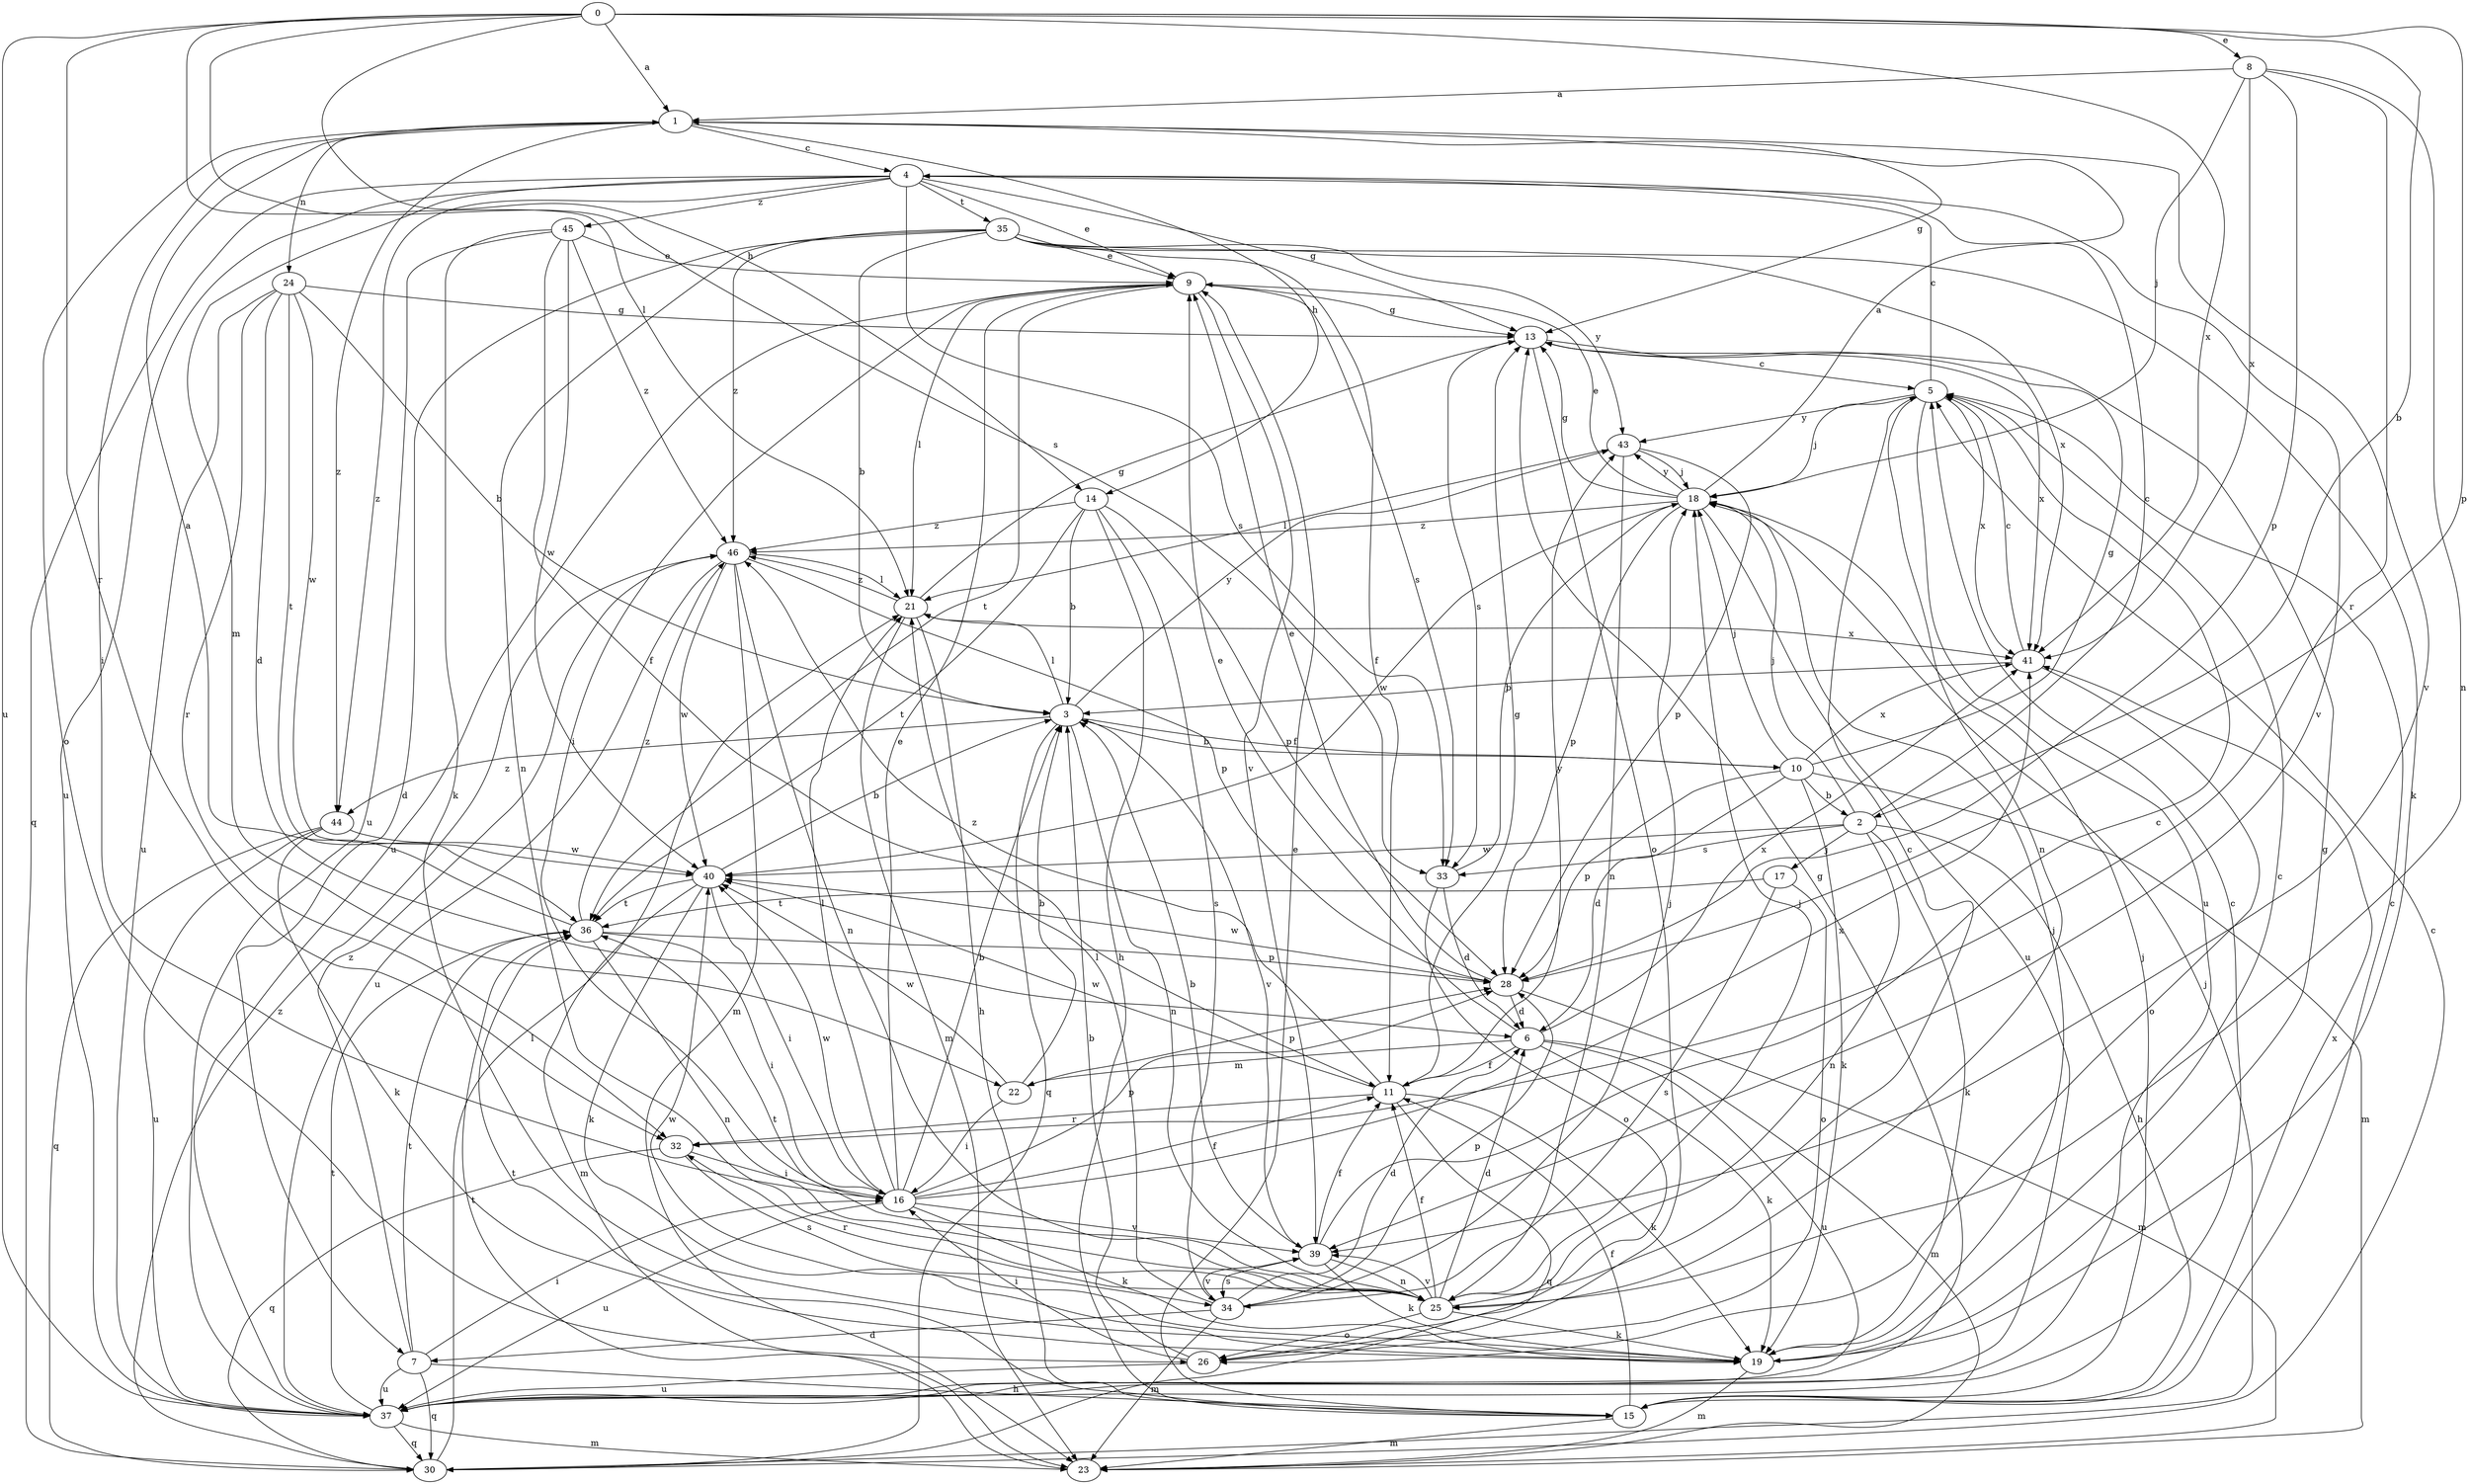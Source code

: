 strict digraph  {
0;
1;
2;
3;
4;
5;
6;
7;
8;
9;
10;
11;
13;
14;
15;
16;
17;
18;
19;
21;
22;
23;
24;
25;
26;
28;
30;
32;
33;
34;
35;
36;
37;
39;
40;
41;
43;
44;
45;
46;
0 -> 1  [label=a];
0 -> 2  [label=b];
0 -> 8  [label=e];
0 -> 14  [label=h];
0 -> 21  [label=l];
0 -> 28  [label=p];
0 -> 32  [label=r];
0 -> 33  [label=s];
0 -> 37  [label=u];
0 -> 41  [label=x];
1 -> 4  [label=c];
1 -> 13  [label=g];
1 -> 14  [label=h];
1 -> 16  [label=i];
1 -> 24  [label=n];
1 -> 26  [label=o];
1 -> 39  [label=v];
1 -> 44  [label=z];
2 -> 4  [label=c];
2 -> 15  [label=h];
2 -> 17  [label=j];
2 -> 18  [label=j];
2 -> 19  [label=k];
2 -> 25  [label=n];
2 -> 33  [label=s];
2 -> 40  [label=w];
3 -> 10  [label=f];
3 -> 21  [label=l];
3 -> 25  [label=n];
3 -> 30  [label=q];
3 -> 39  [label=v];
3 -> 43  [label=y];
3 -> 44  [label=z];
4 -> 9  [label=e];
4 -> 13  [label=g];
4 -> 22  [label=m];
4 -> 30  [label=q];
4 -> 33  [label=s];
4 -> 35  [label=t];
4 -> 37  [label=u];
4 -> 39  [label=v];
4 -> 44  [label=z];
4 -> 45  [label=z];
5 -> 4  [label=c];
5 -> 18  [label=j];
5 -> 25  [label=n];
5 -> 37  [label=u];
5 -> 41  [label=x];
5 -> 43  [label=y];
6 -> 9  [label=e];
6 -> 11  [label=f];
6 -> 19  [label=k];
6 -> 22  [label=m];
6 -> 23  [label=m];
6 -> 37  [label=u];
6 -> 41  [label=x];
7 -> 15  [label=h];
7 -> 16  [label=i];
7 -> 30  [label=q];
7 -> 36  [label=t];
7 -> 37  [label=u];
7 -> 46  [label=z];
8 -> 1  [label=a];
8 -> 18  [label=j];
8 -> 25  [label=n];
8 -> 28  [label=p];
8 -> 32  [label=r];
8 -> 41  [label=x];
9 -> 13  [label=g];
9 -> 16  [label=i];
9 -> 21  [label=l];
9 -> 33  [label=s];
9 -> 36  [label=t];
9 -> 37  [label=u];
9 -> 39  [label=v];
10 -> 2  [label=b];
10 -> 3  [label=b];
10 -> 6  [label=d];
10 -> 13  [label=g];
10 -> 18  [label=j];
10 -> 19  [label=k];
10 -> 23  [label=m];
10 -> 28  [label=p];
10 -> 41  [label=x];
11 -> 13  [label=g];
11 -> 19  [label=k];
11 -> 30  [label=q];
11 -> 32  [label=r];
11 -> 40  [label=w];
11 -> 43  [label=y];
11 -> 46  [label=z];
13 -> 5  [label=c];
13 -> 26  [label=o];
13 -> 33  [label=s];
13 -> 41  [label=x];
14 -> 3  [label=b];
14 -> 15  [label=h];
14 -> 28  [label=p];
14 -> 34  [label=s];
14 -> 36  [label=t];
14 -> 46  [label=z];
15 -> 5  [label=c];
15 -> 9  [label=e];
15 -> 11  [label=f];
15 -> 18  [label=j];
15 -> 23  [label=m];
15 -> 36  [label=t];
15 -> 41  [label=x];
16 -> 3  [label=b];
16 -> 9  [label=e];
16 -> 11  [label=f];
16 -> 19  [label=k];
16 -> 21  [label=l];
16 -> 28  [label=p];
16 -> 37  [label=u];
16 -> 39  [label=v];
16 -> 40  [label=w];
16 -> 41  [label=x];
17 -> 26  [label=o];
17 -> 34  [label=s];
17 -> 36  [label=t];
18 -> 1  [label=a];
18 -> 9  [label=e];
18 -> 13  [label=g];
18 -> 28  [label=p];
18 -> 37  [label=u];
18 -> 40  [label=w];
18 -> 43  [label=y];
18 -> 46  [label=z];
19 -> 5  [label=c];
19 -> 13  [label=g];
19 -> 18  [label=j];
19 -> 23  [label=m];
19 -> 40  [label=w];
21 -> 13  [label=g];
21 -> 15  [label=h];
21 -> 23  [label=m];
21 -> 41  [label=x];
21 -> 46  [label=z];
22 -> 3  [label=b];
22 -> 16  [label=i];
22 -> 28  [label=p];
22 -> 40  [label=w];
23 -> 36  [label=t];
24 -> 3  [label=b];
24 -> 6  [label=d];
24 -> 13  [label=g];
24 -> 32  [label=r];
24 -> 36  [label=t];
24 -> 37  [label=u];
24 -> 40  [label=w];
25 -> 5  [label=c];
25 -> 6  [label=d];
25 -> 11  [label=f];
25 -> 18  [label=j];
25 -> 19  [label=k];
25 -> 26  [label=o];
25 -> 32  [label=r];
25 -> 36  [label=t];
25 -> 39  [label=v];
26 -> 3  [label=b];
26 -> 16  [label=i];
26 -> 37  [label=u];
28 -> 6  [label=d];
28 -> 9  [label=e];
28 -> 23  [label=m];
28 -> 40  [label=w];
30 -> 5  [label=c];
30 -> 18  [label=j];
30 -> 21  [label=l];
30 -> 46  [label=z];
32 -> 16  [label=i];
32 -> 30  [label=q];
32 -> 34  [label=s];
33 -> 6  [label=d];
33 -> 18  [label=j];
33 -> 26  [label=o];
34 -> 6  [label=d];
34 -> 7  [label=d];
34 -> 18  [label=j];
34 -> 21  [label=l];
34 -> 23  [label=m];
34 -> 28  [label=p];
34 -> 39  [label=v];
35 -> 3  [label=b];
35 -> 7  [label=d];
35 -> 9  [label=e];
35 -> 11  [label=f];
35 -> 19  [label=k];
35 -> 25  [label=n];
35 -> 41  [label=x];
35 -> 43  [label=y];
35 -> 46  [label=z];
36 -> 1  [label=a];
36 -> 16  [label=i];
36 -> 25  [label=n];
36 -> 28  [label=p];
36 -> 46  [label=z];
37 -> 5  [label=c];
37 -> 13  [label=g];
37 -> 23  [label=m];
37 -> 30  [label=q];
37 -> 36  [label=t];
39 -> 3  [label=b];
39 -> 5  [label=c];
39 -> 11  [label=f];
39 -> 19  [label=k];
39 -> 25  [label=n];
39 -> 34  [label=s];
40 -> 3  [label=b];
40 -> 16  [label=i];
40 -> 19  [label=k];
40 -> 23  [label=m];
40 -> 36  [label=t];
41 -> 3  [label=b];
41 -> 5  [label=c];
41 -> 26  [label=o];
43 -> 18  [label=j];
43 -> 21  [label=l];
43 -> 25  [label=n];
43 -> 28  [label=p];
44 -> 19  [label=k];
44 -> 30  [label=q];
44 -> 37  [label=u];
44 -> 40  [label=w];
45 -> 9  [label=e];
45 -> 11  [label=f];
45 -> 19  [label=k];
45 -> 37  [label=u];
45 -> 40  [label=w];
45 -> 46  [label=z];
46 -> 21  [label=l];
46 -> 23  [label=m];
46 -> 25  [label=n];
46 -> 28  [label=p];
46 -> 37  [label=u];
46 -> 40  [label=w];
}
